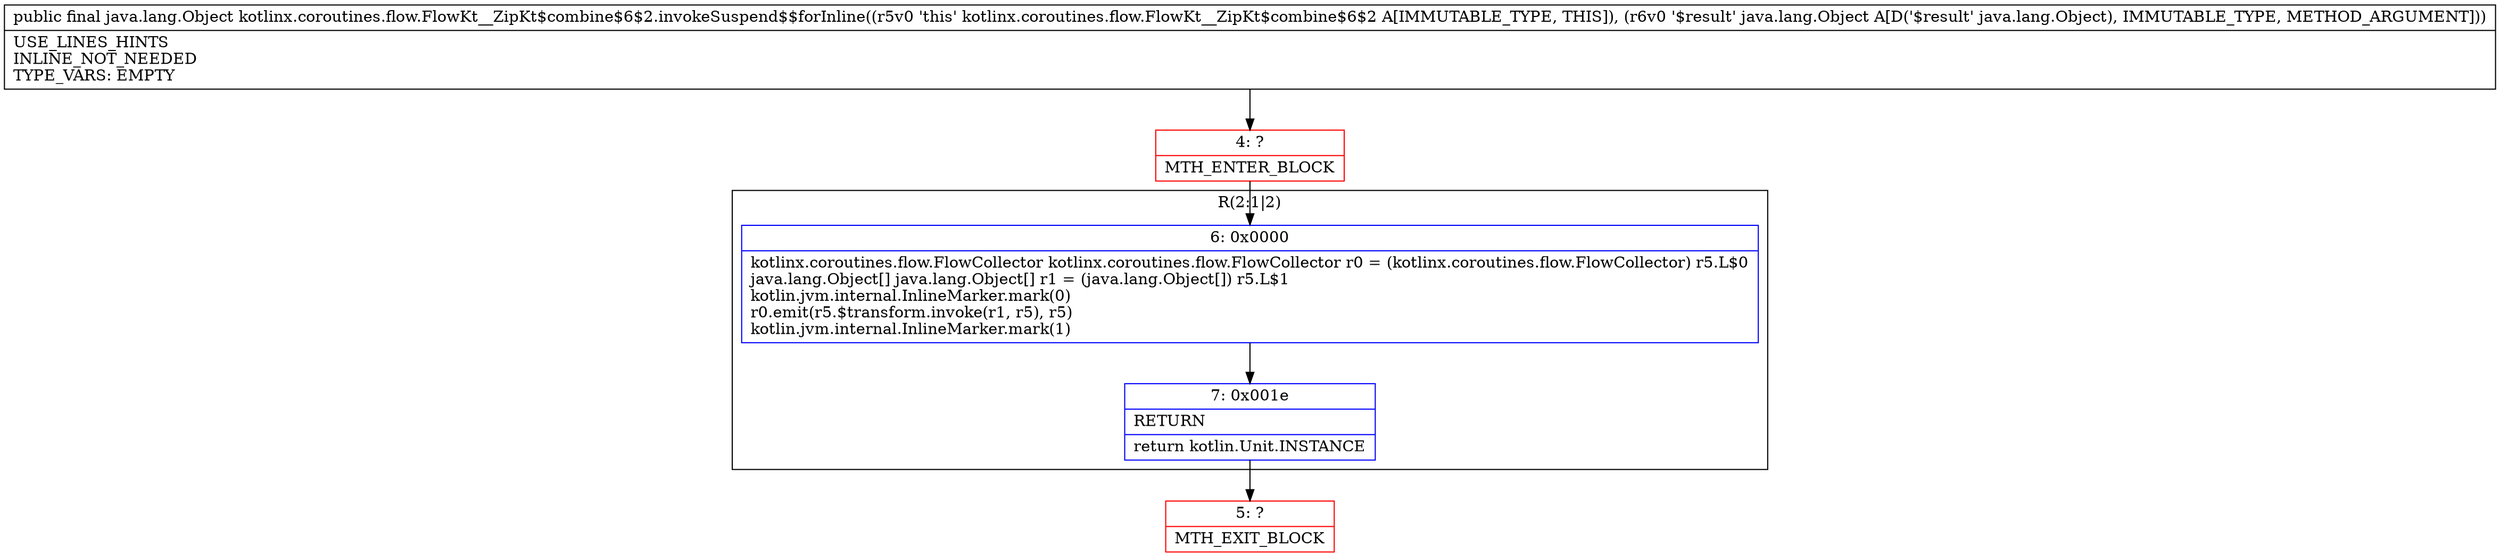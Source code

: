 digraph "CFG forkotlinx.coroutines.flow.FlowKt__ZipKt$combine$6$2.invokeSuspend$$forInline(Ljava\/lang\/Object;)Ljava\/lang\/Object;" {
subgraph cluster_Region_763812861 {
label = "R(2:1|2)";
node [shape=record,color=blue];
Node_6 [shape=record,label="{6\:\ 0x0000|kotlinx.coroutines.flow.FlowCollector kotlinx.coroutines.flow.FlowCollector r0 = (kotlinx.coroutines.flow.FlowCollector) r5.L$0\ljava.lang.Object[] java.lang.Object[] r1 = (java.lang.Object[]) r5.L$1\lkotlin.jvm.internal.InlineMarker.mark(0)\lr0.emit(r5.$transform.invoke(r1, r5), r5)\lkotlin.jvm.internal.InlineMarker.mark(1)\l}"];
Node_7 [shape=record,label="{7\:\ 0x001e|RETURN\l|return kotlin.Unit.INSTANCE\l}"];
}
Node_4 [shape=record,color=red,label="{4\:\ ?|MTH_ENTER_BLOCK\l}"];
Node_5 [shape=record,color=red,label="{5\:\ ?|MTH_EXIT_BLOCK\l}"];
MethodNode[shape=record,label="{public final java.lang.Object kotlinx.coroutines.flow.FlowKt__ZipKt$combine$6$2.invokeSuspend$$forInline((r5v0 'this' kotlinx.coroutines.flow.FlowKt__ZipKt$combine$6$2 A[IMMUTABLE_TYPE, THIS]), (r6v0 '$result' java.lang.Object A[D('$result' java.lang.Object), IMMUTABLE_TYPE, METHOD_ARGUMENT]))  | USE_LINES_HINTS\lINLINE_NOT_NEEDED\lTYPE_VARS: EMPTY\l}"];
MethodNode -> Node_4;Node_6 -> Node_7;
Node_7 -> Node_5;
Node_4 -> Node_6;
}

